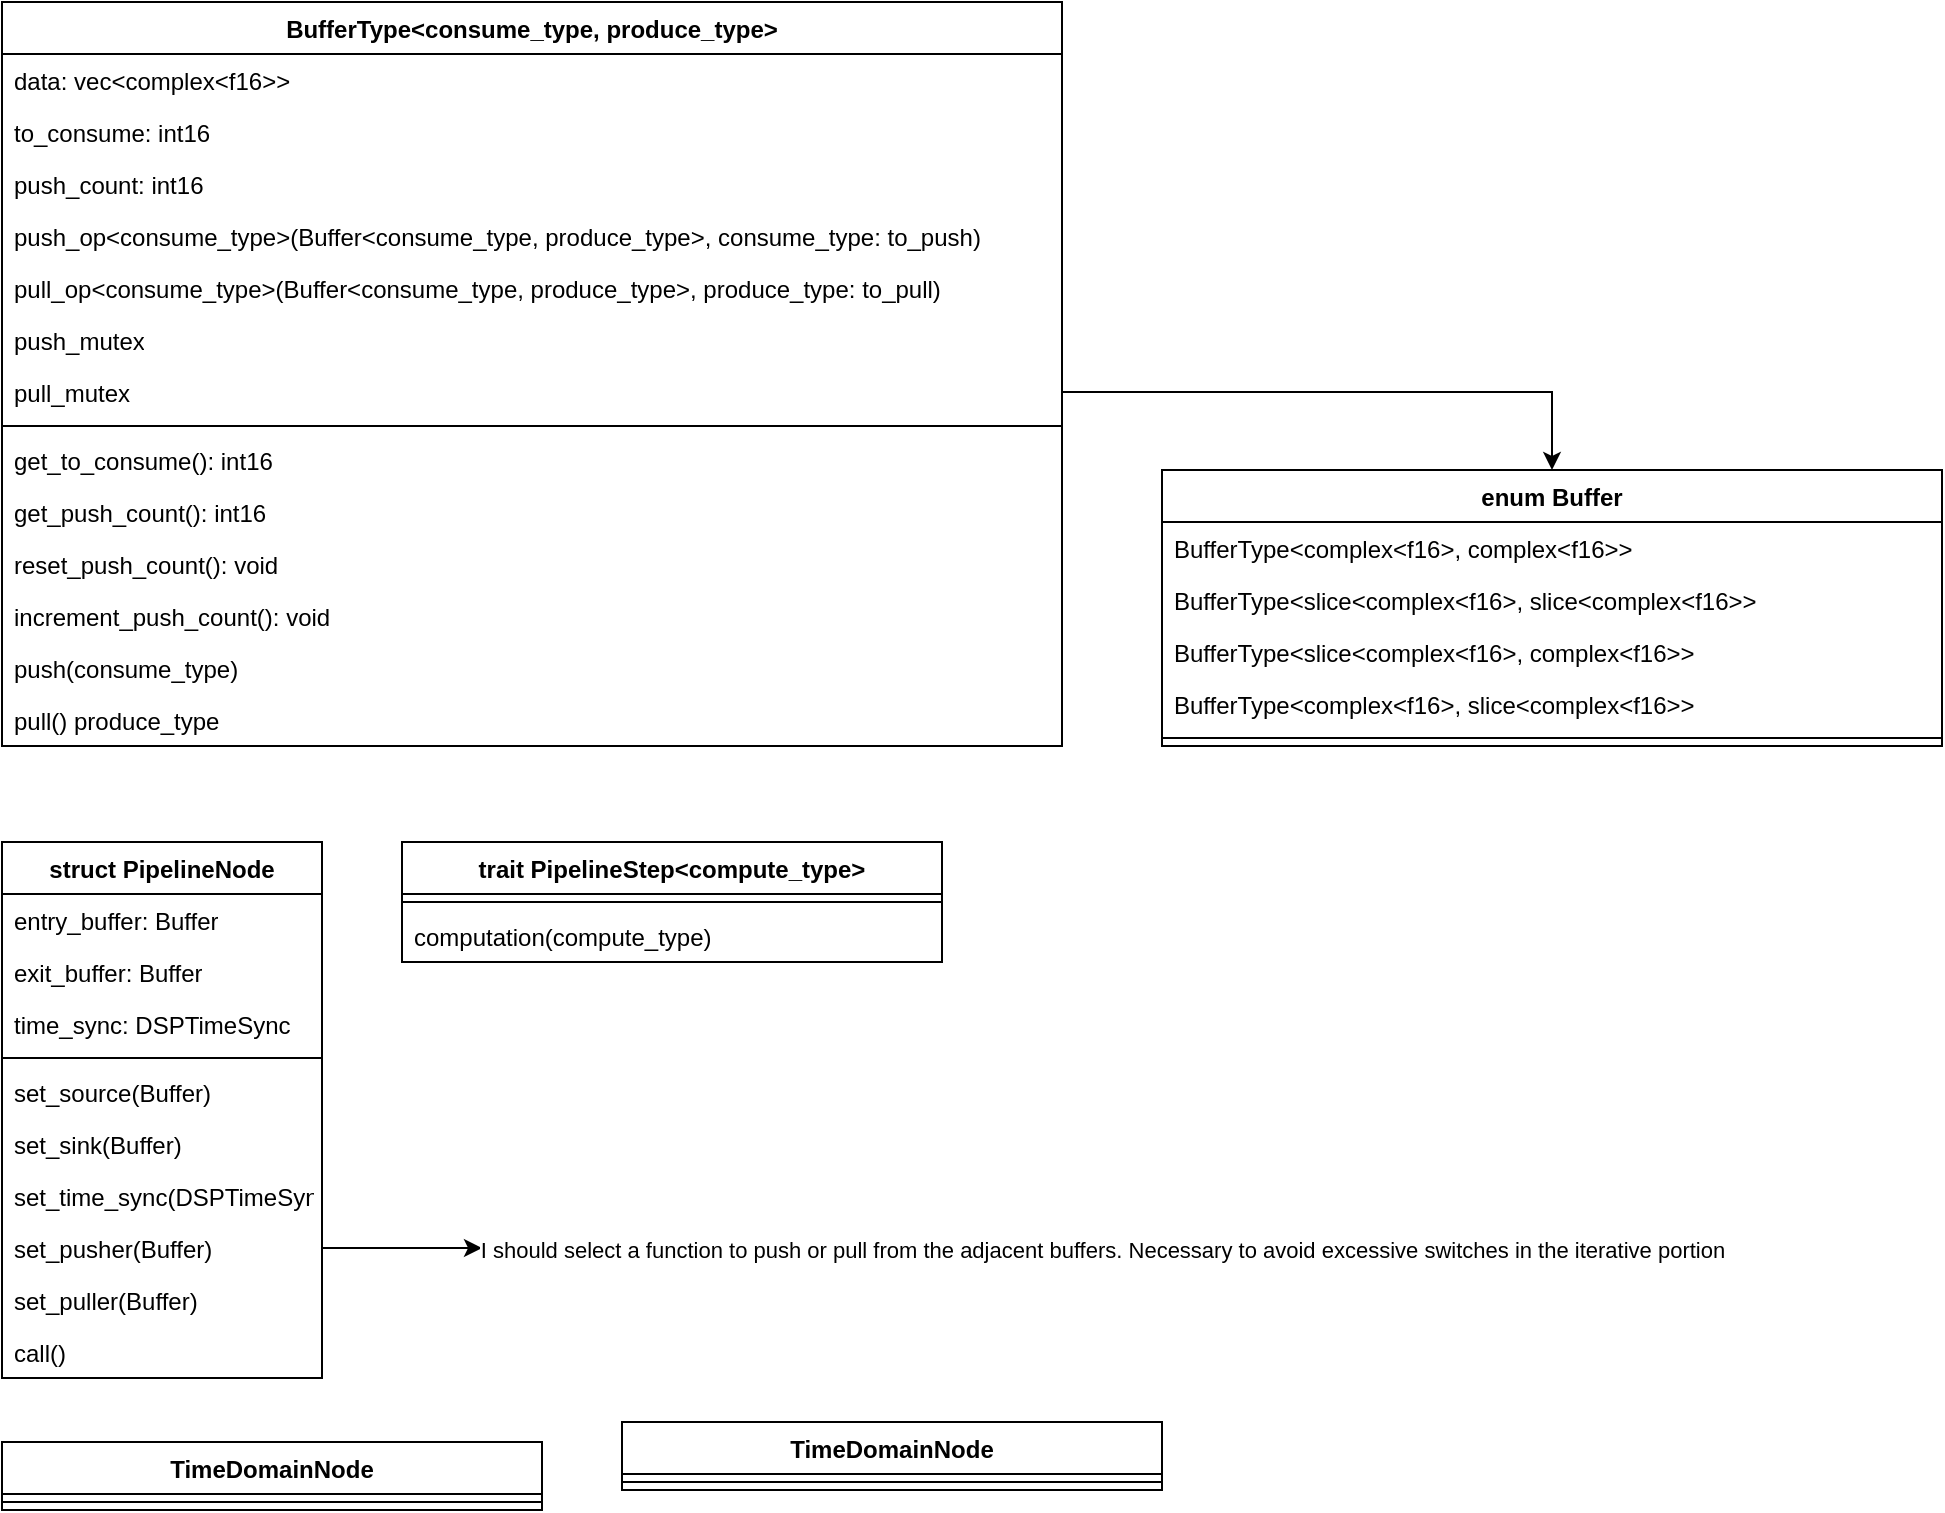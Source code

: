 <mxfile version="24.7.17">
  <diagram id="C5RBs43oDa-KdzZeNtuy" name="Page-1">
    <mxGraphModel dx="653" dy="838" grid="1" gridSize="10" guides="1" tooltips="1" connect="1" arrows="1" fold="1" page="1" pageScale="1" pageWidth="2000" pageHeight="2000" math="0" shadow="0">
      <root>
        <mxCell id="WIyWlLk6GJQsqaUBKTNV-0" />
        <mxCell id="WIyWlLk6GJQsqaUBKTNV-1" parent="WIyWlLk6GJQsqaUBKTNV-0" />
        <mxCell id="bQqpESt-IFbpNN0GIwjj-0" value="BufferType&amp;lt;consume_type, produce_type&amp;gt;" style="swimlane;fontStyle=1;align=center;verticalAlign=top;childLayout=stackLayout;horizontal=1;startSize=26;horizontalStack=0;resizeParent=1;resizeParentMax=0;resizeLast=0;collapsible=1;marginBottom=0;whiteSpace=wrap;html=1;" vertex="1" parent="WIyWlLk6GJQsqaUBKTNV-1">
          <mxGeometry x="30" y="120" width="530" height="372" as="geometry" />
        </mxCell>
        <mxCell id="bQqpESt-IFbpNN0GIwjj-1" value="data: vec&amp;lt;complex&amp;lt;f16&amp;gt;&amp;gt;" style="text;strokeColor=none;fillColor=none;align=left;verticalAlign=top;spacingLeft=4;spacingRight=4;overflow=hidden;rotatable=0;points=[[0,0.5],[1,0.5]];portConstraint=eastwest;whiteSpace=wrap;html=1;" vertex="1" parent="bQqpESt-IFbpNN0GIwjj-0">
          <mxGeometry y="26" width="530" height="26" as="geometry" />
        </mxCell>
        <mxCell id="bQqpESt-IFbpNN0GIwjj-11" value="to_consume: int16" style="text;strokeColor=none;fillColor=none;align=left;verticalAlign=top;spacingLeft=4;spacingRight=4;overflow=hidden;rotatable=0;points=[[0,0.5],[1,0.5]];portConstraint=eastwest;whiteSpace=wrap;html=1;" vertex="1" parent="bQqpESt-IFbpNN0GIwjj-0">
          <mxGeometry y="52" width="530" height="26" as="geometry" />
        </mxCell>
        <mxCell id="bQqpESt-IFbpNN0GIwjj-10" value="push_count: int16" style="text;strokeColor=none;fillColor=none;align=left;verticalAlign=top;spacingLeft=4;spacingRight=4;overflow=hidden;rotatable=0;points=[[0,0.5],[1,0.5]];portConstraint=eastwest;whiteSpace=wrap;html=1;" vertex="1" parent="bQqpESt-IFbpNN0GIwjj-0">
          <mxGeometry y="78" width="530" height="26" as="geometry" />
        </mxCell>
        <mxCell id="bQqpESt-IFbpNN0GIwjj-9" value="push_op&amp;lt;consume_type&amp;gt;(Buffer&amp;lt;consume_type, produce_type&amp;gt;, consume_type: to_push)" style="text;strokeColor=none;fillColor=none;align=left;verticalAlign=top;spacingLeft=4;spacingRight=4;overflow=hidden;rotatable=0;points=[[0,0.5],[1,0.5]];portConstraint=eastwest;whiteSpace=wrap;html=1;" vertex="1" parent="bQqpESt-IFbpNN0GIwjj-0">
          <mxGeometry y="104" width="530" height="26" as="geometry" />
        </mxCell>
        <mxCell id="bQqpESt-IFbpNN0GIwjj-12" value="pull_op&amp;lt;consume_type&amp;gt;(Buffer&amp;lt;consume_type, produce_type&amp;gt;, produce_type: to_pull)" style="text;strokeColor=none;fillColor=none;align=left;verticalAlign=top;spacingLeft=4;spacingRight=4;overflow=hidden;rotatable=0;points=[[0,0.5],[1,0.5]];portConstraint=eastwest;whiteSpace=wrap;html=1;" vertex="1" parent="bQqpESt-IFbpNN0GIwjj-0">
          <mxGeometry y="130" width="530" height="26" as="geometry" />
        </mxCell>
        <mxCell id="bQqpESt-IFbpNN0GIwjj-17" value="push_mutex" style="text;strokeColor=none;fillColor=none;align=left;verticalAlign=top;spacingLeft=4;spacingRight=4;overflow=hidden;rotatable=0;points=[[0,0.5],[1,0.5]];portConstraint=eastwest;whiteSpace=wrap;html=1;" vertex="1" parent="bQqpESt-IFbpNN0GIwjj-0">
          <mxGeometry y="156" width="530" height="26" as="geometry" />
        </mxCell>
        <mxCell id="bQqpESt-IFbpNN0GIwjj-16" value="pull_mutex" style="text;strokeColor=none;fillColor=none;align=left;verticalAlign=top;spacingLeft=4;spacingRight=4;overflow=hidden;rotatable=0;points=[[0,0.5],[1,0.5]];portConstraint=eastwest;whiteSpace=wrap;html=1;" vertex="1" parent="bQqpESt-IFbpNN0GIwjj-0">
          <mxGeometry y="182" width="530" height="26" as="geometry" />
        </mxCell>
        <mxCell id="bQqpESt-IFbpNN0GIwjj-2" value="" style="line;strokeWidth=1;fillColor=none;align=left;verticalAlign=middle;spacingTop=-1;spacingLeft=3;spacingRight=3;rotatable=0;labelPosition=right;points=[];portConstraint=eastwest;strokeColor=inherit;" vertex="1" parent="bQqpESt-IFbpNN0GIwjj-0">
          <mxGeometry y="208" width="530" height="8" as="geometry" />
        </mxCell>
        <mxCell id="bQqpESt-IFbpNN0GIwjj-3" value="get_to_consume(): int16" style="text;strokeColor=none;fillColor=none;align=left;verticalAlign=top;spacingLeft=4;spacingRight=4;overflow=hidden;rotatable=0;points=[[0,0.5],[1,0.5]];portConstraint=eastwest;whiteSpace=wrap;html=1;" vertex="1" parent="bQqpESt-IFbpNN0GIwjj-0">
          <mxGeometry y="216" width="530" height="26" as="geometry" />
        </mxCell>
        <mxCell id="bQqpESt-IFbpNN0GIwjj-8" value="get_push_count(): int16" style="text;strokeColor=none;fillColor=none;align=left;verticalAlign=top;spacingLeft=4;spacingRight=4;overflow=hidden;rotatable=0;points=[[0,0.5],[1,0.5]];portConstraint=eastwest;whiteSpace=wrap;html=1;" vertex="1" parent="bQqpESt-IFbpNN0GIwjj-0">
          <mxGeometry y="242" width="530" height="26" as="geometry" />
        </mxCell>
        <mxCell id="bQqpESt-IFbpNN0GIwjj-7" value="reset_push_count(): void&lt;div&gt;&lt;br&gt;&lt;/div&gt;" style="text;strokeColor=none;fillColor=none;align=left;verticalAlign=top;spacingLeft=4;spacingRight=4;overflow=hidden;rotatable=0;points=[[0,0.5],[1,0.5]];portConstraint=eastwest;whiteSpace=wrap;html=1;" vertex="1" parent="bQqpESt-IFbpNN0GIwjj-0">
          <mxGeometry y="268" width="530" height="26" as="geometry" />
        </mxCell>
        <mxCell id="bQqpESt-IFbpNN0GIwjj-6" value="increment_push_count(): void" style="text;strokeColor=none;fillColor=none;align=left;verticalAlign=top;spacingLeft=4;spacingRight=4;overflow=hidden;rotatable=0;points=[[0,0.5],[1,0.5]];portConstraint=eastwest;whiteSpace=wrap;html=1;" vertex="1" parent="bQqpESt-IFbpNN0GIwjj-0">
          <mxGeometry y="294" width="530" height="26" as="geometry" />
        </mxCell>
        <mxCell id="bQqpESt-IFbpNN0GIwjj-5" value="push(consume_type)" style="text;strokeColor=none;fillColor=none;align=left;verticalAlign=top;spacingLeft=4;spacingRight=4;overflow=hidden;rotatable=0;points=[[0,0.5],[1,0.5]];portConstraint=eastwest;whiteSpace=wrap;html=1;" vertex="1" parent="bQqpESt-IFbpNN0GIwjj-0">
          <mxGeometry y="320" width="530" height="26" as="geometry" />
        </mxCell>
        <mxCell id="bQqpESt-IFbpNN0GIwjj-4" value="pull() produce_type" style="text;strokeColor=none;fillColor=none;align=left;verticalAlign=top;spacingLeft=4;spacingRight=4;overflow=hidden;rotatable=0;points=[[0,0.5],[1,0.5]];portConstraint=eastwest;whiteSpace=wrap;html=1;" vertex="1" parent="bQqpESt-IFbpNN0GIwjj-0">
          <mxGeometry y="346" width="530" height="26" as="geometry" />
        </mxCell>
        <mxCell id="bQqpESt-IFbpNN0GIwjj-18" value="enum Buffer" style="swimlane;fontStyle=1;align=center;verticalAlign=top;childLayout=stackLayout;horizontal=1;startSize=26;horizontalStack=0;resizeParent=1;resizeParentMax=0;resizeLast=0;collapsible=1;marginBottom=0;whiteSpace=wrap;html=1;" vertex="1" parent="WIyWlLk6GJQsqaUBKTNV-1">
          <mxGeometry x="610" y="354" width="390" height="138" as="geometry" />
        </mxCell>
        <mxCell id="bQqpESt-IFbpNN0GIwjj-19" value="BufferType&amp;lt;complex&amp;lt;f16&amp;gt;, complex&amp;lt;f16&amp;gt;&amp;gt;" style="text;strokeColor=none;fillColor=none;align=left;verticalAlign=top;spacingLeft=4;spacingRight=4;overflow=hidden;rotatable=0;points=[[0,0.5],[1,0.5]];portConstraint=eastwest;whiteSpace=wrap;html=1;" vertex="1" parent="bQqpESt-IFbpNN0GIwjj-18">
          <mxGeometry y="26" width="390" height="26" as="geometry" />
        </mxCell>
        <mxCell id="bQqpESt-IFbpNN0GIwjj-25" value="BufferType&amp;lt;slice&amp;lt;complex&amp;lt;f16&amp;gt;, slice&amp;lt;complex&amp;lt;f16&amp;gt;&amp;gt;" style="text;strokeColor=none;fillColor=none;align=left;verticalAlign=top;spacingLeft=4;spacingRight=4;overflow=hidden;rotatable=0;points=[[0,0.5],[1,0.5]];portConstraint=eastwest;whiteSpace=wrap;html=1;" vertex="1" parent="bQqpESt-IFbpNN0GIwjj-18">
          <mxGeometry y="52" width="390" height="26" as="geometry" />
        </mxCell>
        <mxCell id="bQqpESt-IFbpNN0GIwjj-24" value="BufferType&amp;lt;slice&amp;lt;complex&amp;lt;f16&amp;gt;, complex&amp;lt;f16&amp;gt;&amp;gt;" style="text;strokeColor=none;fillColor=none;align=left;verticalAlign=top;spacingLeft=4;spacingRight=4;overflow=hidden;rotatable=0;points=[[0,0.5],[1,0.5]];portConstraint=eastwest;whiteSpace=wrap;html=1;" vertex="1" parent="bQqpESt-IFbpNN0GIwjj-18">
          <mxGeometry y="78" width="390" height="26" as="geometry" />
        </mxCell>
        <mxCell id="bQqpESt-IFbpNN0GIwjj-22" value="BufferType&amp;lt;complex&amp;lt;f16&amp;gt;, slice&amp;lt;complex&amp;lt;f16&amp;gt;&amp;gt;" style="text;strokeColor=none;fillColor=none;align=left;verticalAlign=top;spacingLeft=4;spacingRight=4;overflow=hidden;rotatable=0;points=[[0,0.5],[1,0.5]];portConstraint=eastwest;whiteSpace=wrap;html=1;" vertex="1" parent="bQqpESt-IFbpNN0GIwjj-18">
          <mxGeometry y="104" width="390" height="26" as="geometry" />
        </mxCell>
        <mxCell id="bQqpESt-IFbpNN0GIwjj-20" value="" style="line;strokeWidth=1;fillColor=none;align=left;verticalAlign=middle;spacingTop=-1;spacingLeft=3;spacingRight=3;rotatable=0;labelPosition=right;points=[];portConstraint=eastwest;strokeColor=inherit;" vertex="1" parent="bQqpESt-IFbpNN0GIwjj-18">
          <mxGeometry y="130" width="390" height="8" as="geometry" />
        </mxCell>
        <mxCell id="bQqpESt-IFbpNN0GIwjj-26" style="edgeStyle=orthogonalEdgeStyle;rounded=0;orthogonalLoop=1;jettySize=auto;html=1;" edge="1" parent="WIyWlLk6GJQsqaUBKTNV-1" source="bQqpESt-IFbpNN0GIwjj-16" target="bQqpESt-IFbpNN0GIwjj-18">
          <mxGeometry relative="1" as="geometry" />
        </mxCell>
        <mxCell id="bQqpESt-IFbpNN0GIwjj-27" value="struct PipelineNode" style="swimlane;fontStyle=1;align=center;verticalAlign=top;childLayout=stackLayout;horizontal=1;startSize=26;horizontalStack=0;resizeParent=1;resizeParentMax=0;resizeLast=0;collapsible=1;marginBottom=0;whiteSpace=wrap;html=1;" vertex="1" parent="WIyWlLk6GJQsqaUBKTNV-1">
          <mxGeometry x="30" y="540" width="160" height="268" as="geometry" />
        </mxCell>
        <mxCell id="bQqpESt-IFbpNN0GIwjj-30" value="entry_buffer: Buffer" style="text;strokeColor=none;fillColor=none;align=left;verticalAlign=top;spacingLeft=4;spacingRight=4;overflow=hidden;rotatable=0;points=[[0,0.5],[1,0.5]];portConstraint=eastwest;whiteSpace=wrap;html=1;" vertex="1" parent="bQqpESt-IFbpNN0GIwjj-27">
          <mxGeometry y="26" width="160" height="26" as="geometry" />
        </mxCell>
        <mxCell id="bQqpESt-IFbpNN0GIwjj-34" value="exit_buffer: Buffer" style="text;strokeColor=none;fillColor=none;align=left;verticalAlign=top;spacingLeft=4;spacingRight=4;overflow=hidden;rotatable=0;points=[[0,0.5],[1,0.5]];portConstraint=eastwest;whiteSpace=wrap;html=1;" vertex="1" parent="bQqpESt-IFbpNN0GIwjj-27">
          <mxGeometry y="52" width="160" height="26" as="geometry" />
        </mxCell>
        <mxCell id="bQqpESt-IFbpNN0GIwjj-35" value="time_sync: DSPTimeSync" style="text;strokeColor=none;fillColor=none;align=left;verticalAlign=top;spacingLeft=4;spacingRight=4;overflow=hidden;rotatable=0;points=[[0,0.5],[1,0.5]];portConstraint=eastwest;whiteSpace=wrap;html=1;" vertex="1" parent="bQqpESt-IFbpNN0GIwjj-27">
          <mxGeometry y="78" width="160" height="26" as="geometry" />
        </mxCell>
        <mxCell id="bQqpESt-IFbpNN0GIwjj-29" value="" style="line;strokeWidth=1;fillColor=none;align=left;verticalAlign=middle;spacingTop=-1;spacingLeft=3;spacingRight=3;rotatable=0;labelPosition=right;points=[];portConstraint=eastwest;strokeColor=inherit;" vertex="1" parent="bQqpESt-IFbpNN0GIwjj-27">
          <mxGeometry y="104" width="160" height="8" as="geometry" />
        </mxCell>
        <mxCell id="bQqpESt-IFbpNN0GIwjj-33" value="set_source(Buffer)" style="text;strokeColor=none;fillColor=none;align=left;verticalAlign=top;spacingLeft=4;spacingRight=4;overflow=hidden;rotatable=0;points=[[0,0.5],[1,0.5]];portConstraint=eastwest;whiteSpace=wrap;html=1;" vertex="1" parent="bQqpESt-IFbpNN0GIwjj-27">
          <mxGeometry y="112" width="160" height="26" as="geometry" />
        </mxCell>
        <mxCell id="bQqpESt-IFbpNN0GIwjj-39" value="set_sink(Buffer)" style="text;strokeColor=none;fillColor=none;align=left;verticalAlign=top;spacingLeft=4;spacingRight=4;overflow=hidden;rotatable=0;points=[[0,0.5],[1,0.5]];portConstraint=eastwest;whiteSpace=wrap;html=1;" vertex="1" parent="bQqpESt-IFbpNN0GIwjj-27">
          <mxGeometry y="138" width="160" height="26" as="geometry" />
        </mxCell>
        <mxCell id="bQqpESt-IFbpNN0GIwjj-38" value="set_time_sync(DSPTimeSync)" style="text;strokeColor=none;fillColor=none;align=left;verticalAlign=top;spacingLeft=4;spacingRight=4;overflow=hidden;rotatable=0;points=[[0,0.5],[1,0.5]];portConstraint=eastwest;whiteSpace=wrap;html=1;" vertex="1" parent="bQqpESt-IFbpNN0GIwjj-27">
          <mxGeometry y="164" width="160" height="26" as="geometry" />
        </mxCell>
        <mxCell id="bQqpESt-IFbpNN0GIwjj-43" style="edgeStyle=orthogonalEdgeStyle;rounded=0;orthogonalLoop=1;jettySize=auto;html=1;exitX=1;exitY=0.5;exitDx=0;exitDy=0;" edge="1" parent="bQqpESt-IFbpNN0GIwjj-27" source="bQqpESt-IFbpNN0GIwjj-41">
          <mxGeometry relative="1" as="geometry">
            <mxPoint x="240" y="203" as="targetPoint" />
          </mxGeometry>
        </mxCell>
        <mxCell id="bQqpESt-IFbpNN0GIwjj-44" value="&lt;div&gt;I should select a function to push or pull from the adjacent buffers. Necessary to avoid excessive switches in the iterative portion&lt;br&gt;&lt;/div&gt;" style="edgeLabel;html=1;align=center;verticalAlign=middle;resizable=0;points=[];" vertex="1" connectable="0" parent="bQqpESt-IFbpNN0GIwjj-43">
          <mxGeometry x="0.255" y="2" relative="1" as="geometry">
            <mxPoint x="340" y="2" as="offset" />
          </mxGeometry>
        </mxCell>
        <mxCell id="bQqpESt-IFbpNN0GIwjj-41" value="set_pusher(Buffer)" style="text;strokeColor=none;fillColor=none;align=left;verticalAlign=top;spacingLeft=4;spacingRight=4;overflow=hidden;rotatable=0;points=[[0,0.5],[1,0.5]];portConstraint=eastwest;whiteSpace=wrap;html=1;" vertex="1" parent="bQqpESt-IFbpNN0GIwjj-27">
          <mxGeometry y="190" width="160" height="26" as="geometry" />
        </mxCell>
        <mxCell id="bQqpESt-IFbpNN0GIwjj-42" value="set_puller(Buffer)" style="text;strokeColor=none;fillColor=none;align=left;verticalAlign=top;spacingLeft=4;spacingRight=4;overflow=hidden;rotatable=0;points=[[0,0.5],[1,0.5]];portConstraint=eastwest;whiteSpace=wrap;html=1;" vertex="1" parent="bQqpESt-IFbpNN0GIwjj-27">
          <mxGeometry y="216" width="160" height="26" as="geometry" />
        </mxCell>
        <mxCell id="bQqpESt-IFbpNN0GIwjj-40" value="call()" style="text;strokeColor=none;fillColor=none;align=left;verticalAlign=top;spacingLeft=4;spacingRight=4;overflow=hidden;rotatable=0;points=[[0,0.5],[1,0.5]];portConstraint=eastwest;whiteSpace=wrap;html=1;" vertex="1" parent="bQqpESt-IFbpNN0GIwjj-27">
          <mxGeometry y="242" width="160" height="26" as="geometry" />
        </mxCell>
        <mxCell id="bQqpESt-IFbpNN0GIwjj-31" value="trait PipelineStep&amp;lt;compute_type&amp;gt;" style="swimlane;fontStyle=1;align=center;verticalAlign=top;childLayout=stackLayout;horizontal=1;startSize=26;horizontalStack=0;resizeParent=1;resizeParentMax=0;resizeLast=0;collapsible=1;marginBottom=0;whiteSpace=wrap;html=1;" vertex="1" parent="WIyWlLk6GJQsqaUBKTNV-1">
          <mxGeometry x="230" y="540" width="270" height="60" as="geometry" />
        </mxCell>
        <mxCell id="bQqpESt-IFbpNN0GIwjj-32" value="" style="line;strokeWidth=1;fillColor=none;align=left;verticalAlign=middle;spacingTop=-1;spacingLeft=3;spacingRight=3;rotatable=0;labelPosition=right;points=[];portConstraint=eastwest;strokeColor=inherit;" vertex="1" parent="bQqpESt-IFbpNN0GIwjj-31">
          <mxGeometry y="26" width="270" height="8" as="geometry" />
        </mxCell>
        <mxCell id="bQqpESt-IFbpNN0GIwjj-37" value="computation(compute_type)" style="text;strokeColor=none;fillColor=none;align=left;verticalAlign=top;spacingLeft=4;spacingRight=4;overflow=hidden;rotatable=0;points=[[0,0.5],[1,0.5]];portConstraint=eastwest;whiteSpace=wrap;html=1;" vertex="1" parent="bQqpESt-IFbpNN0GIwjj-31">
          <mxGeometry y="34" width="270" height="26" as="geometry" />
        </mxCell>
        <mxCell id="bQqpESt-IFbpNN0GIwjj-45" value="TimeDomainNode" style="swimlane;fontStyle=1;align=center;verticalAlign=top;childLayout=stackLayout;horizontal=1;startSize=26;horizontalStack=0;resizeParent=1;resizeParentMax=0;resizeLast=0;collapsible=1;marginBottom=0;whiteSpace=wrap;html=1;" vertex="1" parent="WIyWlLk6GJQsqaUBKTNV-1">
          <mxGeometry x="30" y="840" width="270" height="34" as="geometry" />
        </mxCell>
        <mxCell id="bQqpESt-IFbpNN0GIwjj-46" value="" style="line;strokeWidth=1;fillColor=none;align=left;verticalAlign=middle;spacingTop=-1;spacingLeft=3;spacingRight=3;rotatable=0;labelPosition=right;points=[];portConstraint=eastwest;strokeColor=inherit;" vertex="1" parent="bQqpESt-IFbpNN0GIwjj-45">
          <mxGeometry y="26" width="270" height="8" as="geometry" />
        </mxCell>
        <mxCell id="bQqpESt-IFbpNN0GIwjj-48" value="TimeDomainNode" style="swimlane;fontStyle=1;align=center;verticalAlign=top;childLayout=stackLayout;horizontal=1;startSize=26;horizontalStack=0;resizeParent=1;resizeParentMax=0;resizeLast=0;collapsible=1;marginBottom=0;whiteSpace=wrap;html=1;" vertex="1" parent="WIyWlLk6GJQsqaUBKTNV-1">
          <mxGeometry x="340" y="830" width="270" height="34" as="geometry" />
        </mxCell>
        <mxCell id="bQqpESt-IFbpNN0GIwjj-49" value="" style="line;strokeWidth=1;fillColor=none;align=left;verticalAlign=middle;spacingTop=-1;spacingLeft=3;spacingRight=3;rotatable=0;labelPosition=right;points=[];portConstraint=eastwest;strokeColor=inherit;" vertex="1" parent="bQqpESt-IFbpNN0GIwjj-48">
          <mxGeometry y="26" width="270" height="8" as="geometry" />
        </mxCell>
      </root>
    </mxGraphModel>
  </diagram>
</mxfile>
